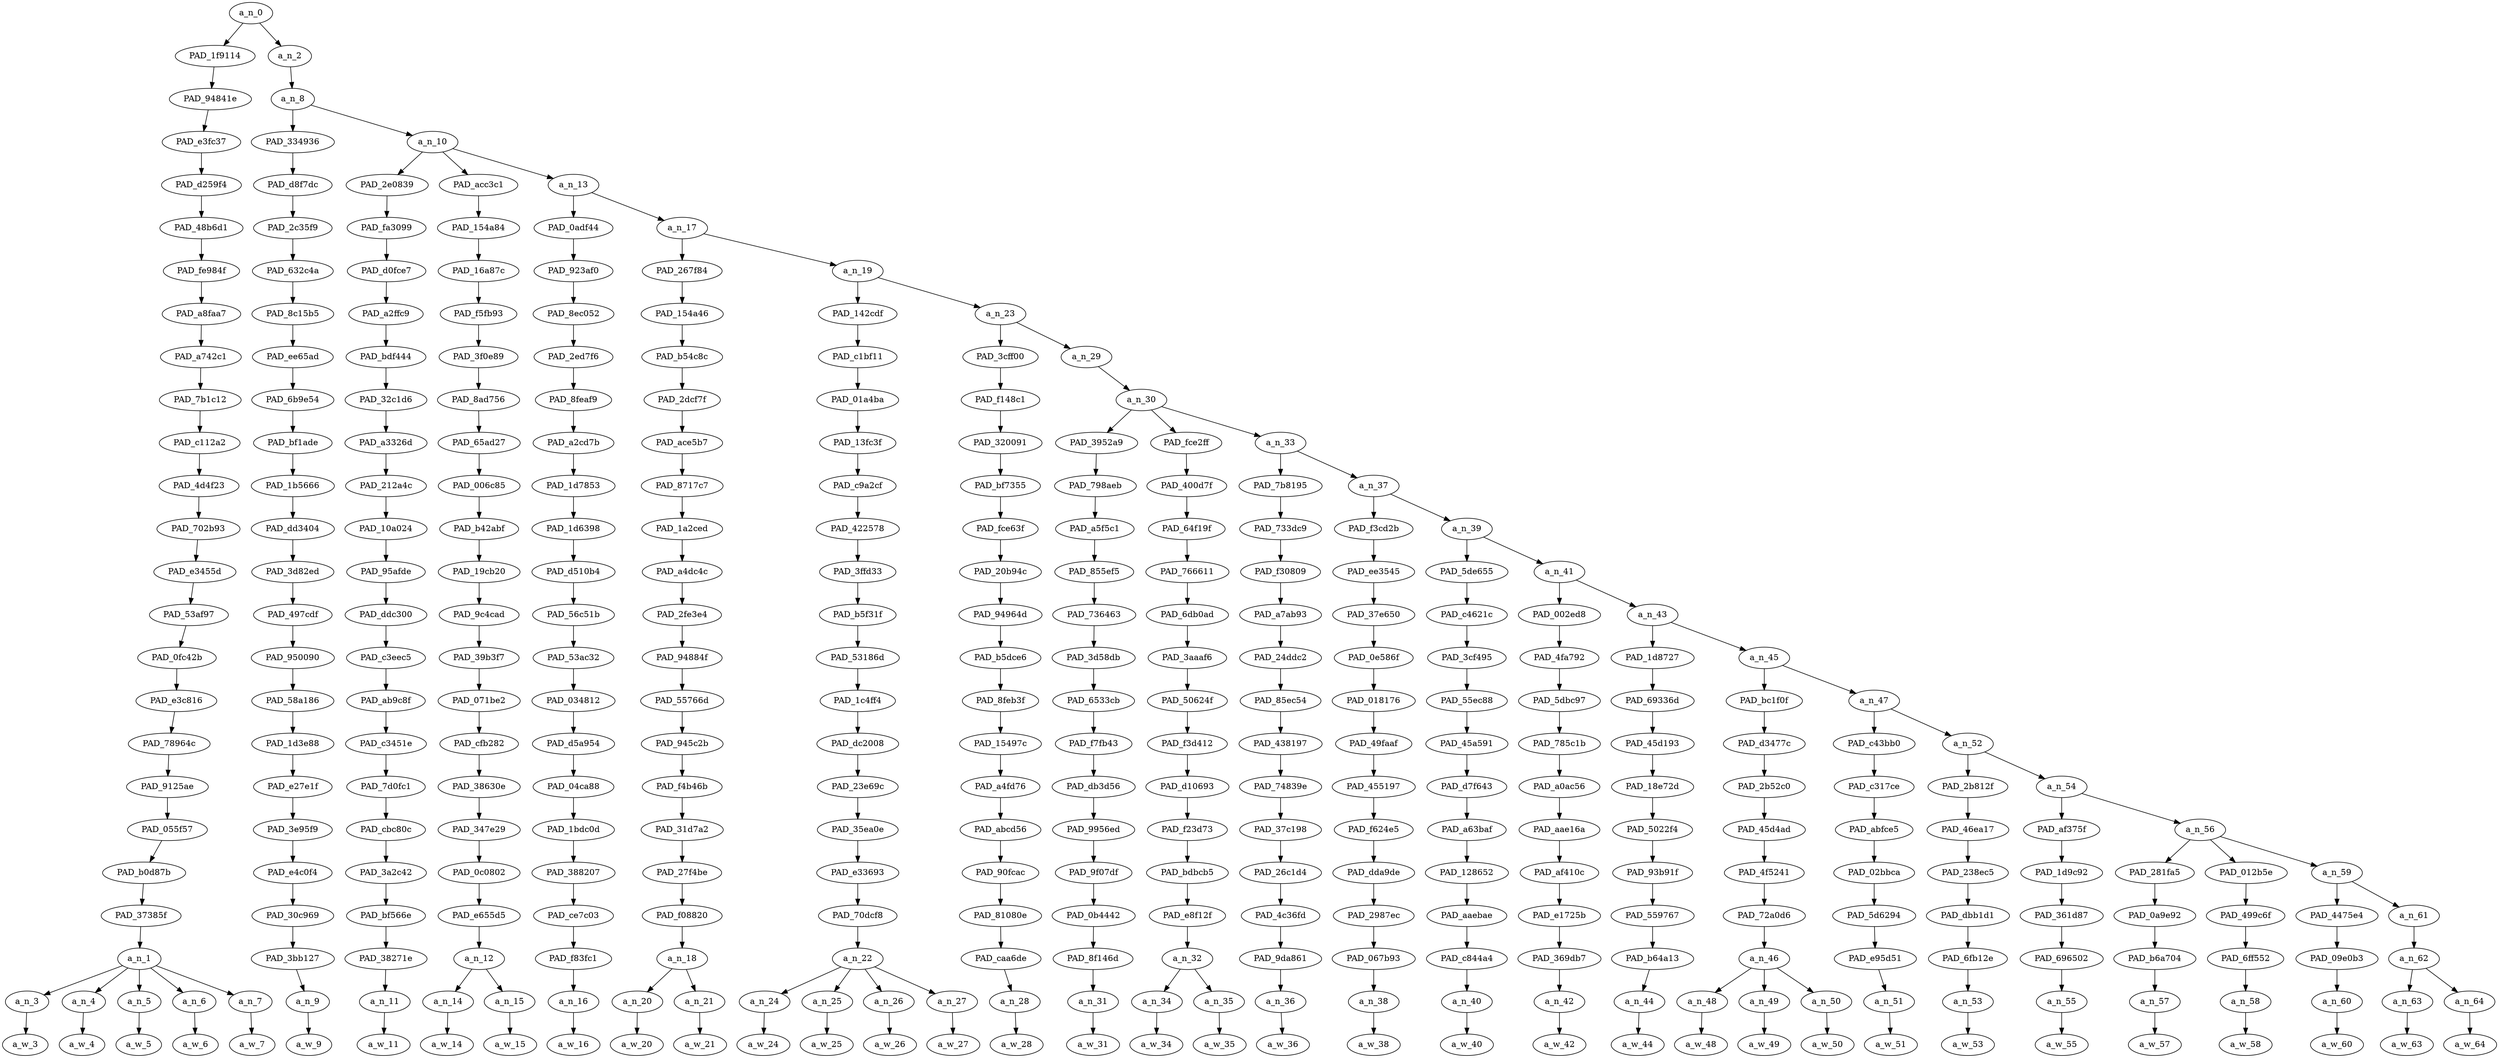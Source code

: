 strict digraph "" {
	a_n_0	[div_dir=-1,
		index=0,
		level=24,
		pos="4.290880839029947,24!",
		text_span="[0, 1, 2, 3, 4, 5, 6, 7, 8, 9, 10, 11, 12, 13, 14, 15, 16, 17, 18, 19, 20, 21, 22, 23, 24, 25, 26, 27, 28, 29, 30, 31, 32, 33, 34, \
35]",
		value=1.00000000];
	PAD_1f9114	[div_dir=-1,
		index=0,
		level=23,
		pos="2.0,23!",
		text_span="[0, 1, 2, 3, 4]",
		value=0.24510906];
	a_n_0 -> PAD_1f9114;
	a_n_2	[div_dir=-1,
		index=1,
		level=23,
		pos="6.5817616780598955,23!",
		text_span="[5, 6, 7, 8, 9, 10, 11, 12, 13, 14, 15, 16, 17, 18, 19, 20, 21, 22, 23, 24, 25, 26, 27, 28, 29, 30, 31, 32, 33, 34, 35]",
		value=0.75482593];
	a_n_0 -> a_n_2;
	PAD_94841e	[div_dir=-1,
		index=0,
		level=22,
		pos="2.0,22!",
		text_span="[0, 1, 2, 3, 4]",
		value=0.24510906];
	PAD_1f9114 -> PAD_94841e;
	PAD_e3fc37	[div_dir=-1,
		index=0,
		level=21,
		pos="2.0,21!",
		text_span="[0, 1, 2, 3, 4]",
		value=0.24510906];
	PAD_94841e -> PAD_e3fc37;
	PAD_d259f4	[div_dir=-1,
		index=0,
		level=20,
		pos="2.0,20!",
		text_span="[0, 1, 2, 3, 4]",
		value=0.24510906];
	PAD_e3fc37 -> PAD_d259f4;
	PAD_48b6d1	[div_dir=-1,
		index=0,
		level=19,
		pos="2.0,19!",
		text_span="[0, 1, 2, 3, 4]",
		value=0.24510906];
	PAD_d259f4 -> PAD_48b6d1;
	PAD_fe984f	[div_dir=-1,
		index=0,
		level=18,
		pos="2.0,18!",
		text_span="[0, 1, 2, 3, 4]",
		value=0.24510906];
	PAD_48b6d1 -> PAD_fe984f;
	PAD_a8faa7	[div_dir=-1,
		index=0,
		level=17,
		pos="2.0,17!",
		text_span="[0, 1, 2, 3, 4]",
		value=0.24510906];
	PAD_fe984f -> PAD_a8faa7;
	PAD_a742c1	[div_dir=-1,
		index=0,
		level=16,
		pos="2.0,16!",
		text_span="[0, 1, 2, 3, 4]",
		value=0.24510906];
	PAD_a8faa7 -> PAD_a742c1;
	PAD_7b1c12	[div_dir=-1,
		index=0,
		level=15,
		pos="2.0,15!",
		text_span="[0, 1, 2, 3, 4]",
		value=0.24510906];
	PAD_a742c1 -> PAD_7b1c12;
	PAD_c112a2	[div_dir=-1,
		index=0,
		level=14,
		pos="2.0,14!",
		text_span="[0, 1, 2, 3, 4]",
		value=0.24510906];
	PAD_7b1c12 -> PAD_c112a2;
	PAD_4d4f23	[div_dir=-1,
		index=0,
		level=13,
		pos="2.0,13!",
		text_span="[0, 1, 2, 3, 4]",
		value=0.24510906];
	PAD_c112a2 -> PAD_4d4f23;
	PAD_702b93	[div_dir=-1,
		index=0,
		level=12,
		pos="2.0,12!",
		text_span="[0, 1, 2, 3, 4]",
		value=0.24510906];
	PAD_4d4f23 -> PAD_702b93;
	PAD_e3455d	[div_dir=-1,
		index=0,
		level=11,
		pos="2.0,11!",
		text_span="[0, 1, 2, 3, 4]",
		value=0.24510906];
	PAD_702b93 -> PAD_e3455d;
	PAD_53af97	[div_dir=-1,
		index=0,
		level=10,
		pos="2.0,10!",
		text_span="[0, 1, 2, 3, 4]",
		value=0.24510906];
	PAD_e3455d -> PAD_53af97;
	PAD_0fc42b	[div_dir=-1,
		index=0,
		level=9,
		pos="2.0,9!",
		text_span="[0, 1, 2, 3, 4]",
		value=0.24510906];
	PAD_53af97 -> PAD_0fc42b;
	PAD_e3c816	[div_dir=-1,
		index=0,
		level=8,
		pos="2.0,8!",
		text_span="[0, 1, 2, 3, 4]",
		value=0.24510906];
	PAD_0fc42b -> PAD_e3c816;
	PAD_78964c	[div_dir=-1,
		index=0,
		level=7,
		pos="2.0,7!",
		text_span="[0, 1, 2, 3, 4]",
		value=0.24510906];
	PAD_e3c816 -> PAD_78964c;
	PAD_9125ae	[div_dir=-1,
		index=0,
		level=6,
		pos="2.0,6!",
		text_span="[0, 1, 2, 3, 4]",
		value=0.24510906];
	PAD_78964c -> PAD_9125ae;
	PAD_055f57	[div_dir=-1,
		index=0,
		level=5,
		pos="2.0,5!",
		text_span="[0, 1, 2, 3, 4]",
		value=0.24510906];
	PAD_9125ae -> PAD_055f57;
	PAD_b0d87b	[div_dir=-1,
		index=0,
		level=4,
		pos="2.0,4!",
		text_span="[0, 1, 2, 3, 4]",
		value=0.24510906];
	PAD_055f57 -> PAD_b0d87b;
	PAD_37385f	[div_dir=-1,
		index=0,
		level=3,
		pos="2.0,3!",
		text_span="[0, 1, 2, 3, 4]",
		value=0.24510906];
	PAD_b0d87b -> PAD_37385f;
	a_n_1	[div_dir=-1,
		index=0,
		level=2,
		pos="2.0,2!",
		text_span="[0, 1, 2, 3, 4]",
		value=0.24510906];
	PAD_37385f -> a_n_1;
	a_n_3	[div_dir=-1,
		index=0,
		level=1,
		pos="0.0,1!",
		text_span="[0]",
		value=0.02858490];
	a_n_1 -> a_n_3;
	a_n_4	[div_dir=1,
		index=1,
		level=1,
		pos="1.0,1!",
		text_span="[1]",
		value=0.02571844];
	a_n_1 -> a_n_4;
	a_n_5	[div_dir=-1,
		index=2,
		level=1,
		pos="2.0,1!",
		text_span="[2]",
		value=0.08795221];
	a_n_1 -> a_n_5;
	a_n_6	[div_dir=-1,
		index=3,
		level=1,
		pos="3.0,1!",
		text_span="[3]",
		value=0.03658334];
	a_n_1 -> a_n_6;
	a_n_7	[div_dir=1,
		index=4,
		level=1,
		pos="4.0,1!",
		text_span="[4]",
		value=0.06611705];
	a_n_1 -> a_n_7;
	a_w_3	[div_dir=0,
		index=0,
		level=0,
		pos="0,0!",
		text_span="[0]",
		value=what];
	a_n_3 -> a_w_3;
	a_w_4	[div_dir=0,
		index=1,
		level=0,
		pos="1,0!",
		text_span="[1]",
		value=a];
	a_n_4 -> a_w_4;
	a_w_5	[div_dir=0,
		index=2,
		level=0,
		pos="2,0!",
		text_span="[2]",
		value=tortured];
	a_n_5 -> a_w_5;
	a_w_6	[div_dir=0,
		index=3,
		level=0,
		pos="3,0!",
		text_span="[3]",
		value=little];
	a_n_6 -> a_w_6;
	a_w_7	[div_dir=0,
		index=4,
		level=0,
		pos="4,0!",
		text_span="[4]",
		value=soul];
	a_n_7 -> a_w_7;
	a_n_8	[div_dir=-1,
		index=1,
		level=22,
		pos="6.5817616780598955,22!",
		text_span="[5, 6, 7, 8, 9, 10, 11, 12, 13, 14, 15, 16, 17, 18, 19, 20, 21, 22, 23, 24, 25, 26, 27, 28, 29, 30, 31, 32, 33, 34, 35]",
		value=0.75481592];
	a_n_2 -> a_n_8;
	PAD_334936	[div_dir=1,
		index=1,
		level=21,
		pos="5.0,21!",
		text_span="[5]",
		value=0.02098539];
	a_n_8 -> PAD_334936;
	a_n_10	[div_dir=-1,
		index=2,
		level=21,
		pos="8.163523356119791,21!",
		text_span="[6, 7, 8, 9, 10, 11, 12, 13, 14, 15, 16, 17, 18, 19, 20, 21, 22, 23, 24, 25, 26, 27, 28, 29, 30, 31, 32, 33, 34, 35]",
		value=0.73382052];
	a_n_8 -> a_n_10;
	PAD_d8f7dc	[div_dir=1,
		index=1,
		level=20,
		pos="5.0,20!",
		text_span="[5]",
		value=0.02098539];
	PAD_334936 -> PAD_d8f7dc;
	PAD_2c35f9	[div_dir=1,
		index=1,
		level=19,
		pos="5.0,19!",
		text_span="[5]",
		value=0.02098539];
	PAD_d8f7dc -> PAD_2c35f9;
	PAD_632c4a	[div_dir=1,
		index=1,
		level=18,
		pos="5.0,18!",
		text_span="[5]",
		value=0.02098539];
	PAD_2c35f9 -> PAD_632c4a;
	PAD_8c15b5	[div_dir=1,
		index=1,
		level=17,
		pos="5.0,17!",
		text_span="[5]",
		value=0.02098539];
	PAD_632c4a -> PAD_8c15b5;
	PAD_ee65ad	[div_dir=1,
		index=1,
		level=16,
		pos="5.0,16!",
		text_span="[5]",
		value=0.02098539];
	PAD_8c15b5 -> PAD_ee65ad;
	PAD_6b9e54	[div_dir=1,
		index=1,
		level=15,
		pos="5.0,15!",
		text_span="[5]",
		value=0.02098539];
	PAD_ee65ad -> PAD_6b9e54;
	PAD_bf1ade	[div_dir=1,
		index=1,
		level=14,
		pos="5.0,14!",
		text_span="[5]",
		value=0.02098539];
	PAD_6b9e54 -> PAD_bf1ade;
	PAD_1b5666	[div_dir=1,
		index=1,
		level=13,
		pos="5.0,13!",
		text_span="[5]",
		value=0.02098539];
	PAD_bf1ade -> PAD_1b5666;
	PAD_dd3404	[div_dir=1,
		index=1,
		level=12,
		pos="5.0,12!",
		text_span="[5]",
		value=0.02098539];
	PAD_1b5666 -> PAD_dd3404;
	PAD_3d82ed	[div_dir=1,
		index=1,
		level=11,
		pos="5.0,11!",
		text_span="[5]",
		value=0.02098539];
	PAD_dd3404 -> PAD_3d82ed;
	PAD_497cdf	[div_dir=1,
		index=1,
		level=10,
		pos="5.0,10!",
		text_span="[5]",
		value=0.02098539];
	PAD_3d82ed -> PAD_497cdf;
	PAD_950090	[div_dir=1,
		index=1,
		level=9,
		pos="5.0,9!",
		text_span="[5]",
		value=0.02098539];
	PAD_497cdf -> PAD_950090;
	PAD_58a186	[div_dir=1,
		index=1,
		level=8,
		pos="5.0,8!",
		text_span="[5]",
		value=0.02098539];
	PAD_950090 -> PAD_58a186;
	PAD_1d3e88	[div_dir=1,
		index=1,
		level=7,
		pos="5.0,7!",
		text_span="[5]",
		value=0.02098539];
	PAD_58a186 -> PAD_1d3e88;
	PAD_e27e1f	[div_dir=1,
		index=1,
		level=6,
		pos="5.0,6!",
		text_span="[5]",
		value=0.02098539];
	PAD_1d3e88 -> PAD_e27e1f;
	PAD_3e95f9	[div_dir=1,
		index=1,
		level=5,
		pos="5.0,5!",
		text_span="[5]",
		value=0.02098539];
	PAD_e27e1f -> PAD_3e95f9;
	PAD_e4c0f4	[div_dir=1,
		index=1,
		level=4,
		pos="5.0,4!",
		text_span="[5]",
		value=0.02098539];
	PAD_3e95f9 -> PAD_e4c0f4;
	PAD_30c969	[div_dir=1,
		index=1,
		level=3,
		pos="5.0,3!",
		text_span="[5]",
		value=0.02098539];
	PAD_e4c0f4 -> PAD_30c969;
	PAD_3bb127	[div_dir=1,
		index=1,
		level=2,
		pos="5.0,2!",
		text_span="[5]",
		value=0.02098539];
	PAD_30c969 -> PAD_3bb127;
	a_n_9	[div_dir=1,
		index=5,
		level=1,
		pos="5.0,1!",
		text_span="[5]",
		value=0.02098539];
	PAD_3bb127 -> a_n_9;
	a_w_9	[div_dir=0,
		index=5,
		level=0,
		pos="5,0!",
		text_span="[5]",
		value=is];
	a_n_9 -> a_w_9;
	PAD_2e0839	[div_dir=1,
		index=2,
		level=20,
		pos="6.0,20!",
		text_span="[6]",
		value=0.02194672];
	a_n_10 -> PAD_2e0839;
	PAD_acc3c1	[div_dir=-1,
		index=3,
		level=20,
		pos="7.5,20!",
		text_span="[7, 8]",
		value=0.03832374];
	a_n_10 -> PAD_acc3c1;
	a_n_13	[div_dir=-1,
		index=4,
		level=20,
		pos="10.990570068359375,20!",
		text_span="[9, 10, 11, 12, 13, 14, 15, 16, 17, 18, 19, 20, 21, 22, 23, 24, 25, 26, 27, 28, 29, 30, 31, 32, 33, 34, 35]",
		value=0.67352623];
	a_n_10 -> a_n_13;
	PAD_fa3099	[div_dir=1,
		index=2,
		level=19,
		pos="6.0,19!",
		text_span="[6]",
		value=0.02194672];
	PAD_2e0839 -> PAD_fa3099;
	PAD_d0fce7	[div_dir=1,
		index=2,
		level=18,
		pos="6.0,18!",
		text_span="[6]",
		value=0.02194672];
	PAD_fa3099 -> PAD_d0fce7;
	PAD_a2ffc9	[div_dir=1,
		index=2,
		level=17,
		pos="6.0,17!",
		text_span="[6]",
		value=0.02194672];
	PAD_d0fce7 -> PAD_a2ffc9;
	PAD_bdf444	[div_dir=1,
		index=2,
		level=16,
		pos="6.0,16!",
		text_span="[6]",
		value=0.02194672];
	PAD_a2ffc9 -> PAD_bdf444;
	PAD_32c1d6	[div_dir=1,
		index=2,
		level=15,
		pos="6.0,15!",
		text_span="[6]",
		value=0.02194672];
	PAD_bdf444 -> PAD_32c1d6;
	PAD_a3326d	[div_dir=1,
		index=2,
		level=14,
		pos="6.0,14!",
		text_span="[6]",
		value=0.02194672];
	PAD_32c1d6 -> PAD_a3326d;
	PAD_212a4c	[div_dir=1,
		index=2,
		level=13,
		pos="6.0,13!",
		text_span="[6]",
		value=0.02194672];
	PAD_a3326d -> PAD_212a4c;
	PAD_10a024	[div_dir=1,
		index=2,
		level=12,
		pos="6.0,12!",
		text_span="[6]",
		value=0.02194672];
	PAD_212a4c -> PAD_10a024;
	PAD_95afde	[div_dir=1,
		index=2,
		level=11,
		pos="6.0,11!",
		text_span="[6]",
		value=0.02194672];
	PAD_10a024 -> PAD_95afde;
	PAD_ddc300	[div_dir=1,
		index=2,
		level=10,
		pos="6.0,10!",
		text_span="[6]",
		value=0.02194672];
	PAD_95afde -> PAD_ddc300;
	PAD_c3eec5	[div_dir=1,
		index=2,
		level=9,
		pos="6.0,9!",
		text_span="[6]",
		value=0.02194672];
	PAD_ddc300 -> PAD_c3eec5;
	PAD_ab9c8f	[div_dir=1,
		index=2,
		level=8,
		pos="6.0,8!",
		text_span="[6]",
		value=0.02194672];
	PAD_c3eec5 -> PAD_ab9c8f;
	PAD_c3451e	[div_dir=1,
		index=2,
		level=7,
		pos="6.0,7!",
		text_span="[6]",
		value=0.02194672];
	PAD_ab9c8f -> PAD_c3451e;
	PAD_7d0fc1	[div_dir=1,
		index=2,
		level=6,
		pos="6.0,6!",
		text_span="[6]",
		value=0.02194672];
	PAD_c3451e -> PAD_7d0fc1;
	PAD_cbc80c	[div_dir=1,
		index=2,
		level=5,
		pos="6.0,5!",
		text_span="[6]",
		value=0.02194672];
	PAD_7d0fc1 -> PAD_cbc80c;
	PAD_3a2c42	[div_dir=1,
		index=2,
		level=4,
		pos="6.0,4!",
		text_span="[6]",
		value=0.02194672];
	PAD_cbc80c -> PAD_3a2c42;
	PAD_bf566e	[div_dir=1,
		index=2,
		level=3,
		pos="6.0,3!",
		text_span="[6]",
		value=0.02194672];
	PAD_3a2c42 -> PAD_bf566e;
	PAD_38271e	[div_dir=1,
		index=2,
		level=2,
		pos="6.0,2!",
		text_span="[6]",
		value=0.02194672];
	PAD_bf566e -> PAD_38271e;
	a_n_11	[div_dir=1,
		index=6,
		level=1,
		pos="6.0,1!",
		text_span="[6]",
		value=0.02194672];
	PAD_38271e -> a_n_11;
	a_w_11	[div_dir=0,
		index=6,
		level=0,
		pos="6,0!",
		text_span="[6]",
		value=putting];
	a_n_11 -> a_w_11;
	PAD_154a84	[div_dir=-1,
		index=3,
		level=19,
		pos="7.5,19!",
		text_span="[7, 8]",
		value=0.03832374];
	PAD_acc3c1 -> PAD_154a84;
	PAD_16a87c	[div_dir=-1,
		index=3,
		level=18,
		pos="7.5,18!",
		text_span="[7, 8]",
		value=0.03832374];
	PAD_154a84 -> PAD_16a87c;
	PAD_f5fb93	[div_dir=-1,
		index=3,
		level=17,
		pos="7.5,17!",
		text_span="[7, 8]",
		value=0.03832374];
	PAD_16a87c -> PAD_f5fb93;
	PAD_3f0e89	[div_dir=-1,
		index=3,
		level=16,
		pos="7.5,16!",
		text_span="[7, 8]",
		value=0.03832374];
	PAD_f5fb93 -> PAD_3f0e89;
	PAD_8ad756	[div_dir=-1,
		index=3,
		level=15,
		pos="7.5,15!",
		text_span="[7, 8]",
		value=0.03832374];
	PAD_3f0e89 -> PAD_8ad756;
	PAD_65ad27	[div_dir=-1,
		index=3,
		level=14,
		pos="7.5,14!",
		text_span="[7, 8]",
		value=0.03832374];
	PAD_8ad756 -> PAD_65ad27;
	PAD_006c85	[div_dir=-1,
		index=3,
		level=13,
		pos="7.5,13!",
		text_span="[7, 8]",
		value=0.03832374];
	PAD_65ad27 -> PAD_006c85;
	PAD_b42abf	[div_dir=-1,
		index=3,
		level=12,
		pos="7.5,12!",
		text_span="[7, 8]",
		value=0.03832374];
	PAD_006c85 -> PAD_b42abf;
	PAD_19cb20	[div_dir=-1,
		index=3,
		level=11,
		pos="7.5,11!",
		text_span="[7, 8]",
		value=0.03832374];
	PAD_b42abf -> PAD_19cb20;
	PAD_9c4cad	[div_dir=-1,
		index=3,
		level=10,
		pos="7.5,10!",
		text_span="[7, 8]",
		value=0.03832374];
	PAD_19cb20 -> PAD_9c4cad;
	PAD_39b3f7	[div_dir=-1,
		index=3,
		level=9,
		pos="7.5,9!",
		text_span="[7, 8]",
		value=0.03832374];
	PAD_9c4cad -> PAD_39b3f7;
	PAD_071be2	[div_dir=-1,
		index=3,
		level=8,
		pos="7.5,8!",
		text_span="[7, 8]",
		value=0.03832374];
	PAD_39b3f7 -> PAD_071be2;
	PAD_cfb282	[div_dir=-1,
		index=3,
		level=7,
		pos="7.5,7!",
		text_span="[7, 8]",
		value=0.03832374];
	PAD_071be2 -> PAD_cfb282;
	PAD_38630e	[div_dir=-1,
		index=3,
		level=6,
		pos="7.5,6!",
		text_span="[7, 8]",
		value=0.03832374];
	PAD_cfb282 -> PAD_38630e;
	PAD_347e29	[div_dir=-1,
		index=3,
		level=5,
		pos="7.5,5!",
		text_span="[7, 8]",
		value=0.03832374];
	PAD_38630e -> PAD_347e29;
	PAD_0c0802	[div_dir=-1,
		index=3,
		level=4,
		pos="7.5,4!",
		text_span="[7, 8]",
		value=0.03832374];
	PAD_347e29 -> PAD_0c0802;
	PAD_e655d5	[div_dir=-1,
		index=3,
		level=3,
		pos="7.5,3!",
		text_span="[7, 8]",
		value=0.03832374];
	PAD_0c0802 -> PAD_e655d5;
	a_n_12	[div_dir=-1,
		index=3,
		level=2,
		pos="7.5,2!",
		text_span="[7, 8]",
		value=0.03832374];
	PAD_e655d5 -> a_n_12;
	a_n_14	[div_dir=-1,
		index=7,
		level=1,
		pos="7.0,1!",
		text_span="[7]",
		value=0.01211485];
	a_n_12 -> a_n_14;
	a_n_15	[div_dir=-1,
		index=8,
		level=1,
		pos="8.0,1!",
		text_span="[8]",
		value=0.02619334];
	a_n_12 -> a_n_15;
	a_w_14	[div_dir=0,
		index=7,
		level=0,
		pos="7,0!",
		text_span="[7]",
		value=a1];
	a_n_14 -> a_w_14;
	a_w_15	[div_dir=0,
		index=8,
		level=0,
		pos="8,0!",
		text_span="[8]",
		value=period];
	a_n_15 -> a_w_15;
	PAD_0adf44	[div_dir=-1,
		index=4,
		level=19,
		pos="9.0,19!",
		text_span="[9]",
		value=0.01528604];
	a_n_13 -> PAD_0adf44;
	a_n_17	[div_dir=-1,
		index=5,
		level=19,
		pos="12.98114013671875,19!",
		text_span="[10, 11, 12, 13, 14, 15, 16, 17, 18, 19, 20, 21, 22, 23, 24, 25, 26, 27, 28, 29, 30, 31, 32, 33, 34, 35]",
		value=0.65821244];
	a_n_13 -> a_n_17;
	PAD_923af0	[div_dir=-1,
		index=4,
		level=18,
		pos="9.0,18!",
		text_span="[9]",
		value=0.01528604];
	PAD_0adf44 -> PAD_923af0;
	PAD_8ec052	[div_dir=-1,
		index=4,
		level=17,
		pos="9.0,17!",
		text_span="[9]",
		value=0.01528604];
	PAD_923af0 -> PAD_8ec052;
	PAD_2ed7f6	[div_dir=-1,
		index=4,
		level=16,
		pos="9.0,16!",
		text_span="[9]",
		value=0.01528604];
	PAD_8ec052 -> PAD_2ed7f6;
	PAD_8feaf9	[div_dir=-1,
		index=4,
		level=15,
		pos="9.0,15!",
		text_span="[9]",
		value=0.01528604];
	PAD_2ed7f6 -> PAD_8feaf9;
	PAD_a2cd7b	[div_dir=-1,
		index=4,
		level=14,
		pos="9.0,14!",
		text_span="[9]",
		value=0.01528604];
	PAD_8feaf9 -> PAD_a2cd7b;
	PAD_1d7853	[div_dir=-1,
		index=4,
		level=13,
		pos="9.0,13!",
		text_span="[9]",
		value=0.01528604];
	PAD_a2cd7b -> PAD_1d7853;
	PAD_1d6398	[div_dir=-1,
		index=4,
		level=12,
		pos="9.0,12!",
		text_span="[9]",
		value=0.01528604];
	PAD_1d7853 -> PAD_1d6398;
	PAD_d510b4	[div_dir=-1,
		index=4,
		level=11,
		pos="9.0,11!",
		text_span="[9]",
		value=0.01528604];
	PAD_1d6398 -> PAD_d510b4;
	PAD_56c51b	[div_dir=-1,
		index=4,
		level=10,
		pos="9.0,10!",
		text_span="[9]",
		value=0.01528604];
	PAD_d510b4 -> PAD_56c51b;
	PAD_53ac32	[div_dir=-1,
		index=4,
		level=9,
		pos="9.0,9!",
		text_span="[9]",
		value=0.01528604];
	PAD_56c51b -> PAD_53ac32;
	PAD_034812	[div_dir=-1,
		index=4,
		level=8,
		pos="9.0,8!",
		text_span="[9]",
		value=0.01528604];
	PAD_53ac32 -> PAD_034812;
	PAD_d5a954	[div_dir=-1,
		index=4,
		level=7,
		pos="9.0,7!",
		text_span="[9]",
		value=0.01528604];
	PAD_034812 -> PAD_d5a954;
	PAD_04ca88	[div_dir=-1,
		index=4,
		level=6,
		pos="9.0,6!",
		text_span="[9]",
		value=0.01528604];
	PAD_d5a954 -> PAD_04ca88;
	PAD_1bdc0d	[div_dir=-1,
		index=4,
		level=5,
		pos="9.0,5!",
		text_span="[9]",
		value=0.01528604];
	PAD_04ca88 -> PAD_1bdc0d;
	PAD_388207	[div_dir=-1,
		index=4,
		level=4,
		pos="9.0,4!",
		text_span="[9]",
		value=0.01528604];
	PAD_1bdc0d -> PAD_388207;
	PAD_ce7c03	[div_dir=-1,
		index=4,
		level=3,
		pos="9.0,3!",
		text_span="[9]",
		value=0.01528604];
	PAD_388207 -> PAD_ce7c03;
	PAD_f83fc1	[div_dir=-1,
		index=4,
		level=2,
		pos="9.0,2!",
		text_span="[9]",
		value=0.01528604];
	PAD_ce7c03 -> PAD_f83fc1;
	a_n_16	[div_dir=-1,
		index=9,
		level=1,
		pos="9.0,1!",
		text_span="[9]",
		value=0.01528604];
	PAD_f83fc1 -> a_n_16;
	a_w_16	[div_dir=0,
		index=9,
		level=0,
		pos="9,0!",
		text_span="[9]",
		value=after];
	a_n_16 -> a_w_16;
	PAD_267f84	[div_dir=-1,
		index=5,
		level=18,
		pos="10.5,18!",
		text_span="[10, 11]",
		value=0.03999606];
	a_n_17 -> PAD_267f84;
	a_n_19	[div_dir=-1,
		index=6,
		level=18,
		pos="15.4622802734375,18!",
		text_span="[12, 13, 14, 15, 16, 17, 18, 19, 20, 21, 22, 23, 24, 25, 26, 27, 28, 29, 30, 31, 32, 33, 34, 35]",
		value=0.61819481];
	a_n_17 -> a_n_19;
	PAD_154a46	[div_dir=-1,
		index=5,
		level=17,
		pos="10.5,17!",
		text_span="[10, 11]",
		value=0.03999606];
	PAD_267f84 -> PAD_154a46;
	PAD_b54c8c	[div_dir=-1,
		index=5,
		level=16,
		pos="10.5,16!",
		text_span="[10, 11]",
		value=0.03999606];
	PAD_154a46 -> PAD_b54c8c;
	PAD_2dcf7f	[div_dir=-1,
		index=5,
		level=15,
		pos="10.5,15!",
		text_span="[10, 11]",
		value=0.03999606];
	PAD_b54c8c -> PAD_2dcf7f;
	PAD_ace5b7	[div_dir=-1,
		index=5,
		level=14,
		pos="10.5,14!",
		text_span="[10, 11]",
		value=0.03999606];
	PAD_2dcf7f -> PAD_ace5b7;
	PAD_8717c7	[div_dir=-1,
		index=5,
		level=13,
		pos="10.5,13!",
		text_span="[10, 11]",
		value=0.03999606];
	PAD_ace5b7 -> PAD_8717c7;
	PAD_1a2ced	[div_dir=-1,
		index=5,
		level=12,
		pos="10.5,12!",
		text_span="[10, 11]",
		value=0.03999606];
	PAD_8717c7 -> PAD_1a2ced;
	PAD_a4dc4c	[div_dir=-1,
		index=5,
		level=11,
		pos="10.5,11!",
		text_span="[10, 11]",
		value=0.03999606];
	PAD_1a2ced -> PAD_a4dc4c;
	PAD_2fe3e4	[div_dir=-1,
		index=5,
		level=10,
		pos="10.5,10!",
		text_span="[10, 11]",
		value=0.03999606];
	PAD_a4dc4c -> PAD_2fe3e4;
	PAD_94884f	[div_dir=-1,
		index=5,
		level=9,
		pos="10.5,9!",
		text_span="[10, 11]",
		value=0.03999606];
	PAD_2fe3e4 -> PAD_94884f;
	PAD_55766d	[div_dir=-1,
		index=5,
		level=8,
		pos="10.5,8!",
		text_span="[10, 11]",
		value=0.03999606];
	PAD_94884f -> PAD_55766d;
	PAD_945c2b	[div_dir=-1,
		index=5,
		level=7,
		pos="10.5,7!",
		text_span="[10, 11]",
		value=0.03999606];
	PAD_55766d -> PAD_945c2b;
	PAD_f4b46b	[div_dir=-1,
		index=5,
		level=6,
		pos="10.5,6!",
		text_span="[10, 11]",
		value=0.03999606];
	PAD_945c2b -> PAD_f4b46b;
	PAD_31d7a2	[div_dir=-1,
		index=5,
		level=5,
		pos="10.5,5!",
		text_span="[10, 11]",
		value=0.03999606];
	PAD_f4b46b -> PAD_31d7a2;
	PAD_27f4be	[div_dir=-1,
		index=5,
		level=4,
		pos="10.5,4!",
		text_span="[10, 11]",
		value=0.03999606];
	PAD_31d7a2 -> PAD_27f4be;
	PAD_f08820	[div_dir=-1,
		index=5,
		level=3,
		pos="10.5,3!",
		text_span="[10, 11]",
		value=0.03999606];
	PAD_27f4be -> PAD_f08820;
	a_n_18	[div_dir=-1,
		index=5,
		level=2,
		pos="10.5,2!",
		text_span="[10, 11]",
		value=0.03999606];
	PAD_f08820 -> a_n_18;
	a_n_20	[div_dir=-1,
		index=10,
		level=1,
		pos="10.0,1!",
		text_span="[10]",
		value=0.01604338];
	a_n_18 -> a_n_20;
	a_n_21	[div_dir=1,
		index=11,
		level=1,
		pos="11.0,1!",
		text_span="[11]",
		value=0.02393252];
	a_n_18 -> a_n_21;
	a_w_20	[div_dir=0,
		index=10,
		level=0,
		pos="10,0!",
		text_span="[10]",
		value=every];
	a_n_20 -> a_w_20;
	a_w_21	[div_dir=0,
		index=11,
		level=0,
		pos="11,0!",
		text_span="[11]",
		value=word];
	a_n_21 -> a_w_21;
	PAD_142cdf	[div_dir=1,
		index=6,
		level=17,
		pos="13.5,17!",
		text_span="[12, 13, 14, 15]",
		value=0.20054519];
	a_n_19 -> PAD_142cdf;
	a_n_23	[div_dir=-1,
		index=7,
		level=17,
		pos="17.424560546875,17!",
		text_span="[16, 17, 18, 19, 20, 21, 22, 23, 24, 25, 26, 27, 28, 29, 30, 31, 32, 33, 34, 35]",
		value=0.41763306];
	a_n_19 -> a_n_23;
	PAD_c1bf11	[div_dir=1,
		index=6,
		level=16,
		pos="13.5,16!",
		text_span="[12, 13, 14, 15]",
		value=0.20054519];
	PAD_142cdf -> PAD_c1bf11;
	PAD_01a4ba	[div_dir=1,
		index=6,
		level=15,
		pos="13.5,15!",
		text_span="[12, 13, 14, 15]",
		value=0.20054519];
	PAD_c1bf11 -> PAD_01a4ba;
	PAD_13fc3f	[div_dir=1,
		index=6,
		level=14,
		pos="13.5,14!",
		text_span="[12, 13, 14, 15]",
		value=0.20054519];
	PAD_01a4ba -> PAD_13fc3f;
	PAD_c9a2cf	[div_dir=1,
		index=6,
		level=13,
		pos="13.5,13!",
		text_span="[12, 13, 14, 15]",
		value=0.20054519];
	PAD_13fc3f -> PAD_c9a2cf;
	PAD_422578	[div_dir=1,
		index=6,
		level=12,
		pos="13.5,12!",
		text_span="[12, 13, 14, 15]",
		value=0.20054519];
	PAD_c9a2cf -> PAD_422578;
	PAD_3ffd33	[div_dir=1,
		index=6,
		level=11,
		pos="13.5,11!",
		text_span="[12, 13, 14, 15]",
		value=0.20054519];
	PAD_422578 -> PAD_3ffd33;
	PAD_b5f31f	[div_dir=1,
		index=6,
		level=10,
		pos="13.5,10!",
		text_span="[12, 13, 14, 15]",
		value=0.20054519];
	PAD_3ffd33 -> PAD_b5f31f;
	PAD_53186d	[div_dir=1,
		index=6,
		level=9,
		pos="13.5,9!",
		text_span="[12, 13, 14, 15]",
		value=0.20054519];
	PAD_b5f31f -> PAD_53186d;
	PAD_1c4ff4	[div_dir=1,
		index=6,
		level=8,
		pos="13.5,8!",
		text_span="[12, 13, 14, 15]",
		value=0.20054519];
	PAD_53186d -> PAD_1c4ff4;
	PAD_dc2008	[div_dir=1,
		index=6,
		level=7,
		pos="13.5,7!",
		text_span="[12, 13, 14, 15]",
		value=0.20054519];
	PAD_1c4ff4 -> PAD_dc2008;
	PAD_23e69c	[div_dir=1,
		index=6,
		level=6,
		pos="13.5,6!",
		text_span="[12, 13, 14, 15]",
		value=0.20054519];
	PAD_dc2008 -> PAD_23e69c;
	PAD_35ea0e	[div_dir=1,
		index=6,
		level=5,
		pos="13.5,5!",
		text_span="[12, 13, 14, 15]",
		value=0.20054519];
	PAD_23e69c -> PAD_35ea0e;
	PAD_e33693	[div_dir=1,
		index=6,
		level=4,
		pos="13.5,4!",
		text_span="[12, 13, 14, 15]",
		value=0.20054519];
	PAD_35ea0e -> PAD_e33693;
	PAD_70dcf8	[div_dir=1,
		index=6,
		level=3,
		pos="13.5,3!",
		text_span="[12, 13, 14, 15]",
		value=0.20054519];
	PAD_e33693 -> PAD_70dcf8;
	a_n_22	[div_dir=1,
		index=6,
		level=2,
		pos="13.5,2!",
		text_span="[12, 13, 14, 15]",
		value=0.20054519];
	PAD_70dcf8 -> a_n_22;
	a_n_24	[div_dir=1,
		index=12,
		level=1,
		pos="12.0,1!",
		text_span="[12]",
		value=0.02480997];
	a_n_22 -> a_n_24;
	a_n_25	[div_dir=1,
		index=13,
		level=1,
		pos="13.0,1!",
		text_span="[13]",
		value=0.09315062];
	a_n_22 -> a_n_25;
	a_n_26	[div_dir=-1,
		index=14,
		level=1,
		pos="14.0,1!",
		text_span="[14]",
		value=0.05195052];
	a_n_22 -> a_n_26;
	a_n_27	[div_dir=1,
		index=15,
		level=1,
		pos="15.0,1!",
		text_span="[15]",
		value=0.03044316];
	a_n_22 -> a_n_27;
	a_w_24	[div_dir=0,
		index=12,
		level=0,
		pos="12,0!",
		text_span="[12]",
		value=the];
	a_n_24 -> a_w_24;
	a_w_25	[div_dir=0,
		index=13,
		level=0,
		pos="13,0!",
		text_span="[13]",
		value=white];
	a_n_25 -> a_w_25;
	a_w_26	[div_dir=0,
		index=14,
		level=0,
		pos="14,0!",
		text_span="[14]",
		value=people];
	a_n_26 -> a_w_26;
	a_w_27	[div_dir=0,
		index=15,
		level=0,
		pos="15,0!",
		text_span="[15]",
		value=version];
	a_n_27 -> a_w_27;
	PAD_3cff00	[div_dir=-1,
		index=7,
		level=16,
		pos="16.0,16!",
		text_span="[16]",
		value=0.01402982];
	a_n_23 -> PAD_3cff00;
	a_n_29	[div_dir=-1,
		index=8,
		level=16,
		pos="18.84912109375,16!",
		text_span="[17, 18, 19, 20, 21, 22, 23, 24, 25, 26, 27, 28, 29, 30, 31, 32, 33, 34, 35]",
		value=0.40350423];
	a_n_23 -> a_n_29;
	PAD_f148c1	[div_dir=-1,
		index=7,
		level=15,
		pos="16.0,15!",
		text_span="[16]",
		value=0.01402982];
	PAD_3cff00 -> PAD_f148c1;
	PAD_320091	[div_dir=-1,
		index=7,
		level=14,
		pos="16.0,14!",
		text_span="[16]",
		value=0.01402982];
	PAD_f148c1 -> PAD_320091;
	PAD_bf7355	[div_dir=-1,
		index=7,
		level=13,
		pos="16.0,13!",
		text_span="[16]",
		value=0.01402982];
	PAD_320091 -> PAD_bf7355;
	PAD_fce63f	[div_dir=-1,
		index=7,
		level=12,
		pos="16.0,12!",
		text_span="[16]",
		value=0.01402982];
	PAD_bf7355 -> PAD_fce63f;
	PAD_20b94c	[div_dir=-1,
		index=7,
		level=11,
		pos="16.0,11!",
		text_span="[16]",
		value=0.01402982];
	PAD_fce63f -> PAD_20b94c;
	PAD_94964d	[div_dir=-1,
		index=7,
		level=10,
		pos="16.0,10!",
		text_span="[16]",
		value=0.01402982];
	PAD_20b94c -> PAD_94964d;
	PAD_b5dce6	[div_dir=-1,
		index=7,
		level=9,
		pos="16.0,9!",
		text_span="[16]",
		value=0.01402982];
	PAD_94964d -> PAD_b5dce6;
	PAD_8feb3f	[div_dir=-1,
		index=7,
		level=8,
		pos="16.0,8!",
		text_span="[16]",
		value=0.01402982];
	PAD_b5dce6 -> PAD_8feb3f;
	PAD_15497c	[div_dir=-1,
		index=7,
		level=7,
		pos="16.0,7!",
		text_span="[16]",
		value=0.01402982];
	PAD_8feb3f -> PAD_15497c;
	PAD_a4fd76	[div_dir=-1,
		index=7,
		level=6,
		pos="16.0,6!",
		text_span="[16]",
		value=0.01402982];
	PAD_15497c -> PAD_a4fd76;
	PAD_abcd56	[div_dir=-1,
		index=7,
		level=5,
		pos="16.0,5!",
		text_span="[16]",
		value=0.01402982];
	PAD_a4fd76 -> PAD_abcd56;
	PAD_90fcac	[div_dir=-1,
		index=7,
		level=4,
		pos="16.0,4!",
		text_span="[16]",
		value=0.01402982];
	PAD_abcd56 -> PAD_90fcac;
	PAD_81080e	[div_dir=-1,
		index=7,
		level=3,
		pos="16.0,3!",
		text_span="[16]",
		value=0.01402982];
	PAD_90fcac -> PAD_81080e;
	PAD_caa6de	[div_dir=-1,
		index=7,
		level=2,
		pos="16.0,2!",
		text_span="[16]",
		value=0.01402982];
	PAD_81080e -> PAD_caa6de;
	a_n_28	[div_dir=-1,
		index=16,
		level=1,
		pos="16.0,1!",
		text_span="[16]",
		value=0.01402982];
	PAD_caa6de -> a_n_28;
	a_w_28	[div_dir=0,
		index=16,
		level=0,
		pos="16,0!",
		text_span="[16]",
		value=of];
	a_n_28 -> a_w_28;
	a_n_30	[div_dir=-1,
		index=8,
		level=15,
		pos="18.84912109375,15!",
		text_span="[17, 18, 19, 20, 21, 22, 23, 24, 25, 26, 27, 28, 29, 30, 31, 32, 33, 34, 35]",
		value=0.40340507];
	a_n_29 -> a_n_30;
	PAD_3952a9	[div_dir=1,
		index=8,
		level=14,
		pos="17.0,14!",
		text_span="[17]",
		value=0.02324336];
	a_n_30 -> PAD_3952a9;
	PAD_fce2ff	[div_dir=1,
		index=9,
		level=14,
		pos="18.5,14!",
		text_span="[18, 19]",
		value=0.03917985];
	a_n_30 -> PAD_fce2ff;
	a_n_33	[div_dir=-1,
		index=10,
		level=14,
		pos="21.04736328125,14!",
		text_span="[20, 21, 22, 23, 24, 25, 26, 27, 28, 29, 30, 31, 32, 33, 34, 35]",
		value=0.34088270];
	a_n_30 -> a_n_33;
	PAD_798aeb	[div_dir=1,
		index=8,
		level=13,
		pos="17.0,13!",
		text_span="[17]",
		value=0.02324336];
	PAD_3952a9 -> PAD_798aeb;
	PAD_a5f5c1	[div_dir=1,
		index=8,
		level=12,
		pos="17.0,12!",
		text_span="[17]",
		value=0.02324336];
	PAD_798aeb -> PAD_a5f5c1;
	PAD_855ef5	[div_dir=1,
		index=8,
		level=11,
		pos="17.0,11!",
		text_span="[17]",
		value=0.02324336];
	PAD_a5f5c1 -> PAD_855ef5;
	PAD_736463	[div_dir=1,
		index=8,
		level=10,
		pos="17.0,10!",
		text_span="[17]",
		value=0.02324336];
	PAD_855ef5 -> PAD_736463;
	PAD_3d58db	[div_dir=1,
		index=8,
		level=9,
		pos="17.0,9!",
		text_span="[17]",
		value=0.02324336];
	PAD_736463 -> PAD_3d58db;
	PAD_6533cb	[div_dir=1,
		index=8,
		level=8,
		pos="17.0,8!",
		text_span="[17]",
		value=0.02324336];
	PAD_3d58db -> PAD_6533cb;
	PAD_f7fb43	[div_dir=1,
		index=8,
		level=7,
		pos="17.0,7!",
		text_span="[17]",
		value=0.02324336];
	PAD_6533cb -> PAD_f7fb43;
	PAD_db3d56	[div_dir=1,
		index=8,
		level=6,
		pos="17.0,6!",
		text_span="[17]",
		value=0.02324336];
	PAD_f7fb43 -> PAD_db3d56;
	PAD_9956ed	[div_dir=1,
		index=8,
		level=5,
		pos="17.0,5!",
		text_span="[17]",
		value=0.02324336];
	PAD_db3d56 -> PAD_9956ed;
	PAD_9f07df	[div_dir=1,
		index=8,
		level=4,
		pos="17.0,4!",
		text_span="[17]",
		value=0.02324336];
	PAD_9956ed -> PAD_9f07df;
	PAD_0b4442	[div_dir=1,
		index=8,
		level=3,
		pos="17.0,3!",
		text_span="[17]",
		value=0.02324336];
	PAD_9f07df -> PAD_0b4442;
	PAD_8f146d	[div_dir=1,
		index=8,
		level=2,
		pos="17.0,2!",
		text_span="[17]",
		value=0.02324336];
	PAD_0b4442 -> PAD_8f146d;
	a_n_31	[div_dir=1,
		index=17,
		level=1,
		pos="17.0,1!",
		text_span="[17]",
		value=0.02324336];
	PAD_8f146d -> a_n_31;
	a_w_31	[div_dir=0,
		index=17,
		level=0,
		pos="17,0!",
		text_span="[17]",
		value=clapping];
	a_n_31 -> a_w_31;
	PAD_400d7f	[div_dir=1,
		index=9,
		level=13,
		pos="18.5,13!",
		text_span="[18, 19]",
		value=0.03917985];
	PAD_fce2ff -> PAD_400d7f;
	PAD_64f19f	[div_dir=1,
		index=9,
		level=12,
		pos="18.5,12!",
		text_span="[18, 19]",
		value=0.03917985];
	PAD_400d7f -> PAD_64f19f;
	PAD_766611	[div_dir=1,
		index=9,
		level=11,
		pos="18.5,11!",
		text_span="[18, 19]",
		value=0.03917985];
	PAD_64f19f -> PAD_766611;
	PAD_6db0ad	[div_dir=1,
		index=9,
		level=10,
		pos="18.5,10!",
		text_span="[18, 19]",
		value=0.03917985];
	PAD_766611 -> PAD_6db0ad;
	PAD_3aaaf6	[div_dir=1,
		index=9,
		level=9,
		pos="18.5,9!",
		text_span="[18, 19]",
		value=0.03917985];
	PAD_6db0ad -> PAD_3aaaf6;
	PAD_50624f	[div_dir=1,
		index=9,
		level=8,
		pos="18.5,8!",
		text_span="[18, 19]",
		value=0.03917985];
	PAD_3aaaf6 -> PAD_50624f;
	PAD_f3d412	[div_dir=1,
		index=9,
		level=7,
		pos="18.5,7!",
		text_span="[18, 19]",
		value=0.03917985];
	PAD_50624f -> PAD_f3d412;
	PAD_d10693	[div_dir=1,
		index=9,
		level=6,
		pos="18.5,6!",
		text_span="[18, 19]",
		value=0.03917985];
	PAD_f3d412 -> PAD_d10693;
	PAD_f23d73	[div_dir=1,
		index=9,
		level=5,
		pos="18.5,5!",
		text_span="[18, 19]",
		value=0.03917985];
	PAD_d10693 -> PAD_f23d73;
	PAD_bdbcb5	[div_dir=1,
		index=9,
		level=4,
		pos="18.5,4!",
		text_span="[18, 19]",
		value=0.03917985];
	PAD_f23d73 -> PAD_bdbcb5;
	PAD_e8f12f	[div_dir=1,
		index=9,
		level=3,
		pos="18.5,3!",
		text_span="[18, 19]",
		value=0.03917985];
	PAD_bdbcb5 -> PAD_e8f12f;
	a_n_32	[div_dir=1,
		index=9,
		level=2,
		pos="18.5,2!",
		text_span="[18, 19]",
		value=0.03917985];
	PAD_e8f12f -> a_n_32;
	a_n_34	[div_dir=1,
		index=18,
		level=1,
		pos="18.0,1!",
		text_span="[18]",
		value=0.01744739];
	a_n_32 -> a_n_34;
	a_n_35	[div_dir=1,
		index=19,
		level=1,
		pos="19.0,1!",
		text_span="[19]",
		value=0.02165885];
	a_n_32 -> a_n_35;
	a_w_34	[div_dir=0,
		index=18,
		level=0,
		pos="18,0!",
		text_span="[18]",
		value=your];
	a_n_34 -> a_w_34;
	a_w_35	[div_dir=0,
		index=19,
		level=0,
		pos="19,0!",
		text_span="[19]",
		value=hands];
	a_n_35 -> a_w_35;
	PAD_7b8195	[div_dir=1,
		index=10,
		level=13,
		pos="20.0,13!",
		text_span="[20]",
		value=0.01200513];
	a_n_33 -> PAD_7b8195;
	a_n_37	[div_dir=-1,
		index=11,
		level=13,
		pos="22.0947265625,13!",
		text_span="[21, 22, 23, 24, 25, 26, 27, 28, 29, 30, 31, 32, 33, 34, 35]",
		value=0.32872404];
	a_n_33 -> a_n_37;
	PAD_733dc9	[div_dir=1,
		index=10,
		level=12,
		pos="20.0,12!",
		text_span="[20]",
		value=0.01200513];
	PAD_7b8195 -> PAD_733dc9;
	PAD_f30809	[div_dir=1,
		index=10,
		level=11,
		pos="20.0,11!",
		text_span="[20]",
		value=0.01200513];
	PAD_733dc9 -> PAD_f30809;
	PAD_a7ab93	[div_dir=1,
		index=10,
		level=10,
		pos="20.0,10!",
		text_span="[20]",
		value=0.01200513];
	PAD_f30809 -> PAD_a7ab93;
	PAD_24ddc2	[div_dir=1,
		index=10,
		level=9,
		pos="20.0,9!",
		text_span="[20]",
		value=0.01200513];
	PAD_a7ab93 -> PAD_24ddc2;
	PAD_85ec54	[div_dir=1,
		index=10,
		level=8,
		pos="20.0,8!",
		text_span="[20]",
		value=0.01200513];
	PAD_24ddc2 -> PAD_85ec54;
	PAD_438197	[div_dir=1,
		index=10,
		level=7,
		pos="20.0,7!",
		text_span="[20]",
		value=0.01200513];
	PAD_85ec54 -> PAD_438197;
	PAD_74839e	[div_dir=1,
		index=10,
		level=6,
		pos="20.0,6!",
		text_span="[20]",
		value=0.01200513];
	PAD_438197 -> PAD_74839e;
	PAD_37c198	[div_dir=1,
		index=10,
		level=5,
		pos="20.0,5!",
		text_span="[20]",
		value=0.01200513];
	PAD_74839e -> PAD_37c198;
	PAD_26c1d4	[div_dir=1,
		index=10,
		level=4,
		pos="20.0,4!",
		text_span="[20]",
		value=0.01200513];
	PAD_37c198 -> PAD_26c1d4;
	PAD_4c36fd	[div_dir=1,
		index=10,
		level=3,
		pos="20.0,3!",
		text_span="[20]",
		value=0.01200513];
	PAD_26c1d4 -> PAD_4c36fd;
	PAD_9da861	[div_dir=1,
		index=10,
		level=2,
		pos="20.0,2!",
		text_span="[20]",
		value=0.01200513];
	PAD_4c36fd -> PAD_9da861;
	a_n_36	[div_dir=1,
		index=20,
		level=1,
		pos="20.0,1!",
		text_span="[20]",
		value=0.01200513];
	PAD_9da861 -> a_n_36;
	a_w_36	[div_dir=0,
		index=20,
		level=0,
		pos="20,0!",
		text_span="[20]",
		value=as];
	a_n_36 -> a_w_36;
	PAD_f3cd2b	[div_dir=-1,
		index=11,
		level=12,
		pos="21.0,12!",
		text_span="[21]",
		value=0.01403569];
	a_n_37 -> PAD_f3cd2b;
	a_n_39	[div_dir=-1,
		index=12,
		level=12,
		pos="23.189453125,12!",
		text_span="[22, 23, 24, 25, 26, 27, 28, 29, 30, 31, 32, 33, 34, 35]",
		value=0.31453004];
	a_n_37 -> a_n_39;
	PAD_ee3545	[div_dir=-1,
		index=11,
		level=11,
		pos="21.0,11!",
		text_span="[21]",
		value=0.01403569];
	PAD_f3cd2b -> PAD_ee3545;
	PAD_37e650	[div_dir=-1,
		index=11,
		level=10,
		pos="21.0,10!",
		text_span="[21]",
		value=0.01403569];
	PAD_ee3545 -> PAD_37e650;
	PAD_0e586f	[div_dir=-1,
		index=11,
		level=9,
		pos="21.0,9!",
		text_span="[21]",
		value=0.01403569];
	PAD_37e650 -> PAD_0e586f;
	PAD_018176	[div_dir=-1,
		index=11,
		level=8,
		pos="21.0,8!",
		text_span="[21]",
		value=0.01403569];
	PAD_0e586f -> PAD_018176;
	PAD_49faaf	[div_dir=-1,
		index=11,
		level=7,
		pos="21.0,7!",
		text_span="[21]",
		value=0.01403569];
	PAD_018176 -> PAD_49faaf;
	PAD_455197	[div_dir=-1,
		index=11,
		level=6,
		pos="21.0,6!",
		text_span="[21]",
		value=0.01403569];
	PAD_49faaf -> PAD_455197;
	PAD_f624e5	[div_dir=-1,
		index=11,
		level=5,
		pos="21.0,5!",
		text_span="[21]",
		value=0.01403569];
	PAD_455197 -> PAD_f624e5;
	PAD_dda9de	[div_dir=-1,
		index=11,
		level=4,
		pos="21.0,4!",
		text_span="[21]",
		value=0.01403569];
	PAD_f624e5 -> PAD_dda9de;
	PAD_2987ec	[div_dir=-1,
		index=11,
		level=3,
		pos="21.0,3!",
		text_span="[21]",
		value=0.01403569];
	PAD_dda9de -> PAD_2987ec;
	PAD_067b93	[div_dir=-1,
		index=11,
		level=2,
		pos="21.0,2!",
		text_span="[21]",
		value=0.01403569];
	PAD_2987ec -> PAD_067b93;
	a_n_38	[div_dir=-1,
		index=21,
		level=1,
		pos="21.0,1!",
		text_span="[21]",
		value=0.01403569];
	PAD_067b93 -> a_n_38;
	a_w_38	[div_dir=0,
		index=21,
		level=0,
		pos="21,0!",
		text_span="[21]",
		value=you];
	a_n_38 -> a_w_38;
	PAD_5de655	[div_dir=-1,
		index=12,
		level=11,
		pos="22.0,11!",
		text_span="[22]",
		value=0.01731246];
	a_n_39 -> PAD_5de655;
	a_n_41	[div_dir=-1,
		index=13,
		level=11,
		pos="24.37890625,11!",
		text_span="[23, 24, 25, 26, 27, 28, 29, 30, 31, 32, 33, 34, 35]",
		value=0.29706109];
	a_n_39 -> a_n_41;
	PAD_c4621c	[div_dir=-1,
		index=12,
		level=10,
		pos="22.0,10!",
		text_span="[22]",
		value=0.01731246];
	PAD_5de655 -> PAD_c4621c;
	PAD_3cf495	[div_dir=-1,
		index=12,
		level=9,
		pos="22.0,9!",
		text_span="[22]",
		value=0.01731246];
	PAD_c4621c -> PAD_3cf495;
	PAD_55ec88	[div_dir=-1,
		index=12,
		level=8,
		pos="22.0,8!",
		text_span="[22]",
		value=0.01731246];
	PAD_3cf495 -> PAD_55ec88;
	PAD_45a591	[div_dir=-1,
		index=12,
		level=7,
		pos="22.0,7!",
		text_span="[22]",
		value=0.01731246];
	PAD_55ec88 -> PAD_45a591;
	PAD_d7f643	[div_dir=-1,
		index=12,
		level=6,
		pos="22.0,6!",
		text_span="[22]",
		value=0.01731246];
	PAD_45a591 -> PAD_d7f643;
	PAD_a63baf	[div_dir=-1,
		index=12,
		level=5,
		pos="22.0,5!",
		text_span="[22]",
		value=0.01731246];
	PAD_d7f643 -> PAD_a63baf;
	PAD_128652	[div_dir=-1,
		index=12,
		level=4,
		pos="22.0,4!",
		text_span="[22]",
		value=0.01731246];
	PAD_a63baf -> PAD_128652;
	PAD_aaebae	[div_dir=-1,
		index=12,
		level=3,
		pos="22.0,3!",
		text_span="[22]",
		value=0.01731246];
	PAD_128652 -> PAD_aaebae;
	PAD_c844a4	[div_dir=-1,
		index=12,
		level=2,
		pos="22.0,2!",
		text_span="[22]",
		value=0.01731246];
	PAD_aaebae -> PAD_c844a4;
	a_n_40	[div_dir=-1,
		index=22,
		level=1,
		pos="22.0,1!",
		text_span="[22]",
		value=0.01731246];
	PAD_c844a4 -> a_n_40;
	a_w_40	[div_dir=0,
		index=22,
		level=0,
		pos="22,0!",
		text_span="[22]",
		value=speak];
	a_n_40 -> a_w_40;
	PAD_002ed8	[div_dir=1,
		index=13,
		level=10,
		pos="23.0,10!",
		text_span="[23]",
		value=0.01032659];
	a_n_41 -> PAD_002ed8;
	a_n_43	[div_dir=-1,
		index=14,
		level=10,
		pos="25.7578125,10!",
		text_span="[24, 25, 26, 27, 28, 29, 30, 31, 32, 33, 34, 35]",
		value=0.28658431];
	a_n_41 -> a_n_43;
	PAD_4fa792	[div_dir=1,
		index=13,
		level=9,
		pos="23.0,9!",
		text_span="[23]",
		value=0.01032659];
	PAD_002ed8 -> PAD_4fa792;
	PAD_5dbc97	[div_dir=1,
		index=13,
		level=8,
		pos="23.0,8!",
		text_span="[23]",
		value=0.01032659];
	PAD_4fa792 -> PAD_5dbc97;
	PAD_785c1b	[div_dir=1,
		index=13,
		level=7,
		pos="23.0,7!",
		text_span="[23]",
		value=0.01032659];
	PAD_5dbc97 -> PAD_785c1b;
	PAD_a0ac56	[div_dir=1,
		index=13,
		level=6,
		pos="23.0,6!",
		text_span="[23]",
		value=0.01032659];
	PAD_785c1b -> PAD_a0ac56;
	PAD_aae16a	[div_dir=1,
		index=13,
		level=5,
		pos="23.0,5!",
		text_span="[23]",
		value=0.01032659];
	PAD_a0ac56 -> PAD_aae16a;
	PAD_af410c	[div_dir=1,
		index=13,
		level=4,
		pos="23.0,4!",
		text_span="[23]",
		value=0.01032659];
	PAD_aae16a -> PAD_af410c;
	PAD_e1725b	[div_dir=1,
		index=13,
		level=3,
		pos="23.0,3!",
		text_span="[23]",
		value=0.01032659];
	PAD_af410c -> PAD_e1725b;
	PAD_369db7	[div_dir=1,
		index=13,
		level=2,
		pos="23.0,2!",
		text_span="[23]",
		value=0.01032659];
	PAD_e1725b -> PAD_369db7;
	a_n_42	[div_dir=1,
		index=23,
		level=1,
		pos="23.0,1!",
		text_span="[23]",
		value=0.01032659];
	PAD_369db7 -> a_n_42;
	a_w_42	[div_dir=0,
		index=23,
		level=0,
		pos="23,0!",
		text_span="[23]",
		value=it];
	a_n_42 -> a_w_42;
	PAD_1d8727	[div_dir=-1,
		index=14,
		level=9,
		pos="24.0,9!",
		text_span="[24]",
		value=0.01210903];
	a_n_43 -> PAD_1d8727;
	a_n_45	[div_dir=-1,
		index=15,
		level=9,
		pos="27.515625,9!",
		text_span="[25, 26, 27, 28, 29, 30, 31, 32, 33, 34, 35]",
		value=0.27431866];
	a_n_43 -> a_n_45;
	PAD_69336d	[div_dir=-1,
		index=14,
		level=8,
		pos="24.0,8!",
		text_span="[24]",
		value=0.01210903];
	PAD_1d8727 -> PAD_69336d;
	PAD_45d193	[div_dir=-1,
		index=14,
		level=7,
		pos="24.0,7!",
		text_span="[24]",
		value=0.01210903];
	PAD_69336d -> PAD_45d193;
	PAD_18e72d	[div_dir=-1,
		index=14,
		level=6,
		pos="24.0,6!",
		text_span="[24]",
		value=0.01210903];
	PAD_45d193 -> PAD_18e72d;
	PAD_5022f4	[div_dir=-1,
		index=14,
		level=5,
		pos="24.0,5!",
		text_span="[24]",
		value=0.01210903];
	PAD_18e72d -> PAD_5022f4;
	PAD_93b91f	[div_dir=-1,
		index=14,
		level=4,
		pos="24.0,4!",
		text_span="[24]",
		value=0.01210903];
	PAD_5022f4 -> PAD_93b91f;
	PAD_559767	[div_dir=-1,
		index=14,
		level=3,
		pos="24.0,3!",
		text_span="[24]",
		value=0.01210903];
	PAD_93b91f -> PAD_559767;
	PAD_b64a13	[div_dir=-1,
		index=14,
		level=2,
		pos="24.0,2!",
		text_span="[24]",
		value=0.01210903];
	PAD_559767 -> PAD_b64a13;
	a_n_44	[div_dir=-1,
		index=24,
		level=1,
		pos="24.0,1!",
		text_span="[24]",
		value=0.01210903];
	PAD_b64a13 -> a_n_44;
	a_w_44	[div_dir=0,
		index=24,
		level=0,
		pos="24,0!",
		text_span="[24]",
		value=been];
	a_n_44 -> a_w_44;
	PAD_bc1f0f	[div_dir=-1,
		index=15,
		level=8,
		pos="26.0,8!",
		text_span="[25, 26, 27]",
		value=0.02954351];
	a_n_45 -> PAD_bc1f0f;
	a_n_47	[div_dir=-1,
		index=16,
		level=8,
		pos="29.03125,8!",
		text_span="[28, 29, 30, 31, 32, 33, 34, 35]",
		value=0.24462554];
	a_n_45 -> a_n_47;
	PAD_d3477c	[div_dir=-1,
		index=15,
		level=7,
		pos="26.0,7!",
		text_span="[25, 26, 27]",
		value=0.02954351];
	PAD_bc1f0f -> PAD_d3477c;
	PAD_2b52c0	[div_dir=-1,
		index=15,
		level=6,
		pos="26.0,6!",
		text_span="[25, 26, 27]",
		value=0.02954351];
	PAD_d3477c -> PAD_2b52c0;
	PAD_45d4ad	[div_dir=-1,
		index=15,
		level=5,
		pos="26.0,5!",
		text_span="[25, 26, 27]",
		value=0.02954351];
	PAD_2b52c0 -> PAD_45d4ad;
	PAD_4f5241	[div_dir=-1,
		index=15,
		level=4,
		pos="26.0,4!",
		text_span="[25, 26, 27]",
		value=0.02954351];
	PAD_45d4ad -> PAD_4f5241;
	PAD_72a0d6	[div_dir=-1,
		index=15,
		level=3,
		pos="26.0,3!",
		text_span="[25, 26, 27]",
		value=0.02954351];
	PAD_4f5241 -> PAD_72a0d6;
	a_n_46	[div_dir=-1,
		index=15,
		level=2,
		pos="26.0,2!",
		text_span="[25, 26, 27]",
		value=0.02954351];
	PAD_72a0d6 -> a_n_46;
	a_n_48	[div_dir=-1,
		index=25,
		level=1,
		pos="25.0,1!",
		text_span="[25]",
		value=0.00891866];
	a_n_46 -> a_n_48;
	a_n_49	[div_dir=-1,
		index=26,
		level=1,
		pos="26.0,1!",
		text_span="[26]",
		value=0.01015873];
	a_n_46 -> a_n_49;
	a_n_50	[div_dir=-1,
		index=27,
		level=1,
		pos="27.0,1!",
		text_span="[27]",
		value=0.01044176];
	a_n_46 -> a_n_50;
	a_w_48	[div_dir=0,
		index=25,
		level=0,
		pos="25,0!",
		text_span="[25]",
		value=a2];
	a_n_48 -> a_w_48;
	a_w_49	[div_dir=0,
		index=26,
		level=0,
		pos="26,0!",
		text_span="[26]",
		value=long];
	a_n_49 -> a_w_49;
	a_w_50	[div_dir=0,
		index=27,
		level=0,
		pos="27,0!",
		text_span="[27]",
		value=time];
	a_n_50 -> a_w_50;
	PAD_c43bb0	[div_dir=-1,
		index=16,
		level=7,
		pos="28.0,7!",
		text_span="[28]",
		value=0.01234661];
	a_n_47 -> PAD_c43bb0;
	a_n_52	[div_dir=-1,
		index=17,
		level=7,
		pos="30.0625,7!",
		text_span="[29, 30, 31, 32, 33, 34, 35]",
		value=0.23211978];
	a_n_47 -> a_n_52;
	PAD_c317ce	[div_dir=-1,
		index=16,
		level=6,
		pos="28.0,6!",
		text_span="[28]",
		value=0.01234661];
	PAD_c43bb0 -> PAD_c317ce;
	PAD_abfce5	[div_dir=-1,
		index=16,
		level=5,
		pos="28.0,5!",
		text_span="[28]",
		value=0.01234661];
	PAD_c317ce -> PAD_abfce5;
	PAD_02bbca	[div_dir=-1,
		index=16,
		level=4,
		pos="28.0,4!",
		text_span="[28]",
		value=0.01234661];
	PAD_abfce5 -> PAD_02bbca;
	PAD_5d6294	[div_dir=-1,
		index=16,
		level=3,
		pos="28.0,3!",
		text_span="[28]",
		value=0.01234661];
	PAD_02bbca -> PAD_5d6294;
	PAD_e95d51	[div_dir=-1,
		index=16,
		level=2,
		pos="28.0,2!",
		text_span="[28]",
		value=0.01234661];
	PAD_5d6294 -> PAD_e95d51;
	a_n_51	[div_dir=-1,
		index=28,
		level=1,
		pos="28.0,1!",
		text_span="[28]",
		value=0.01234661];
	PAD_e95d51 -> a_n_51;
	a_w_51	[div_dir=0,
		index=28,
		level=0,
		pos="28,0!",
		text_span="[28]",
		value=since];
	a_n_51 -> a_w_51;
	PAD_2b812f	[div_dir=1,
		index=17,
		level=6,
		pos="29.0,6!",
		text_span="[29]",
		value=0.01225251];
	a_n_52 -> PAD_2b812f;
	a_n_54	[div_dir=-1,
		index=18,
		level=6,
		pos="31.125,6!",
		text_span="[30, 31, 32, 33, 34, 35]",
		value=0.21970598];
	a_n_52 -> a_n_54;
	PAD_46ea17	[div_dir=1,
		index=17,
		level=5,
		pos="29.0,5!",
		text_span="[29]",
		value=0.01225251];
	PAD_2b812f -> PAD_46ea17;
	PAD_238ec5	[div_dir=1,
		index=17,
		level=4,
		pos="29.0,4!",
		text_span="[29]",
		value=0.01225251];
	PAD_46ea17 -> PAD_238ec5;
	PAD_dbb1d1	[div_dir=1,
		index=17,
		level=3,
		pos="29.0,3!",
		text_span="[29]",
		value=0.01225251];
	PAD_238ec5 -> PAD_dbb1d1;
	PAD_6fb12e	[div_dir=1,
		index=17,
		level=2,
		pos="29.0,2!",
		text_span="[29]",
		value=0.01225251];
	PAD_dbb1d1 -> PAD_6fb12e;
	a_n_53	[div_dir=1,
		index=29,
		level=1,
		pos="29.0,1!",
		text_span="[29]",
		value=0.01225251];
	PAD_6fb12e -> a_n_53;
	a_w_53	[div_dir=0,
		index=29,
		level=0,
		pos="29,0!",
		text_span="[29]",
		value=i];
	a_n_53 -> a_w_53;
	PAD_af375f	[div_dir=-1,
		index=18,
		level=5,
		pos="30.0,5!",
		text_span="[30]",
		value=0.01144738];
	a_n_54 -> PAD_af375f;
	a_n_56	[div_dir=-1,
		index=19,
		level=5,
		pos="32.25,5!",
		text_span="[31, 32, 33, 34, 35]",
		value=0.20807975];
	a_n_54 -> a_n_56;
	PAD_1d9c92	[div_dir=-1,
		index=18,
		level=4,
		pos="30.0,4!",
		text_span="[30]",
		value=0.01144738];
	PAD_af375f -> PAD_1d9c92;
	PAD_361d87	[div_dir=-1,
		index=18,
		level=3,
		pos="30.0,3!",
		text_span="[30]",
		value=0.01144738];
	PAD_1d9c92 -> PAD_361d87;
	PAD_696502	[div_dir=-1,
		index=18,
		level=2,
		pos="30.0,2!",
		text_span="[30]",
		value=0.01144738];
	PAD_361d87 -> PAD_696502;
	a_n_55	[div_dir=-1,
		index=30,
		level=1,
		pos="30.0,1!",
		text_span="[30]",
		value=0.01144738];
	PAD_696502 -> a_n_55;
	a_w_55	[div_dir=0,
		index=30,
		level=0,
		pos="30,0!",
		text_span="[30]",
		value=have];
	a_n_55 -> a_w_55;
	PAD_281fa5	[div_dir=1,
		index=19,
		level=4,
		pos="31.0,4!",
		text_span="[31]",
		value=0.01608501];
	a_n_56 -> PAD_281fa5;
	PAD_012b5e	[div_dir=-1,
		index=20,
		level=4,
		pos="32.0,4!",
		text_span="[32]",
		value=0.02750812];
	a_n_56 -> PAD_012b5e;
	a_n_59	[div_dir=-1,
		index=21,
		level=4,
		pos="33.75,4!",
		text_span="[33, 34, 35]",
		value=0.16430220];
	a_n_56 -> a_n_59;
	PAD_0a9e92	[div_dir=1,
		index=19,
		level=3,
		pos="31.0,3!",
		text_span="[31]",
		value=0.01608501];
	PAD_281fa5 -> PAD_0a9e92;
	PAD_b6a704	[div_dir=1,
		index=19,
		level=2,
		pos="31.0,2!",
		text_span="[31]",
		value=0.01608501];
	PAD_0a9e92 -> PAD_b6a704;
	a_n_57	[div_dir=1,
		index=31,
		level=1,
		pos="31.0,1!",
		text_span="[31]",
		value=0.01608501];
	PAD_b6a704 -> a_n_57;
	a_w_57	[div_dir=0,
		index=31,
		level=0,
		pos="31,0!",
		text_span="[31]",
		value=seen];
	a_n_57 -> a_w_57;
	PAD_499c6f	[div_dir=-1,
		index=20,
		level=3,
		pos="32.0,3!",
		text_span="[32]",
		value=0.02750812];
	PAD_012b5e -> PAD_499c6f;
	PAD_6ff552	[div_dir=-1,
		index=20,
		level=2,
		pos="32.0,2!",
		text_span="[32]",
		value=0.02750812];
	PAD_499c6f -> PAD_6ff552;
	a_n_58	[div_dir=-1,
		index=32,
		level=1,
		pos="32.0,1!",
		text_span="[32]",
		value=0.02750812];
	PAD_6ff552 -> a_n_58;
	a_w_58	[div_dir=0,
		index=32,
		level=0,
		pos="32,0!",
		text_span="[32]",
		value=your1];
	a_n_58 -> a_w_58;
	PAD_4475e4	[div_dir=-1,
		index=21,
		level=3,
		pos="33.0,3!",
		text_span="[33]",
		value=0.02559770];
	a_n_59 -> PAD_4475e4;
	a_n_61	[div_dir=-1,
		index=22,
		level=3,
		pos="34.5,3!",
		text_span="[34, 35]",
		value=0.13847655];
	a_n_59 -> a_n_61;
	PAD_09e0b3	[div_dir=-1,
		index=21,
		level=2,
		pos="33.0,2!",
		text_span="[33]",
		value=0.02559770];
	PAD_4475e4 -> PAD_09e0b3;
	a_n_60	[div_dir=-1,
		index=33,
		level=1,
		pos="33.0,1!",
		text_span="[33]",
		value=0.02559770];
	PAD_09e0b3 -> a_n_60;
	a_w_60	[div_dir=0,
		index=33,
		level=0,
		pos="33,0!",
		text_span="[33]",
		value=what1];
	a_n_60 -> a_w_60;
	a_n_62	[div_dir=-1,
		index=22,
		level=2,
		pos="34.5,2!",
		text_span="[34, 35]",
		value=0.13821724];
	a_n_61 -> a_n_62;
	a_n_63	[div_dir=1,
		index=34,
		level=1,
		pos="34.0,1!",
		text_span="[34]",
		value=0.02289850];
	a_n_62 -> a_n_63;
	a_n_64	[div_dir=-1,
		index=35,
		level=1,
		pos="35.0,1!",
		text_span="[35]",
		value=0.11505943];
	a_n_62 -> a_n_64;
	a_w_63	[div_dir=0,
		index=34,
		level=0,
		pos="34,0!",
		text_span="[34]",
		value=a3];
	a_n_63 -> a_w_63;
	a_w_64	[div_dir=0,
		index=35,
		level=0,
		pos="35,0!",
		text_span="[35]",
		value=dolt];
	a_n_64 -> a_w_64;
}
